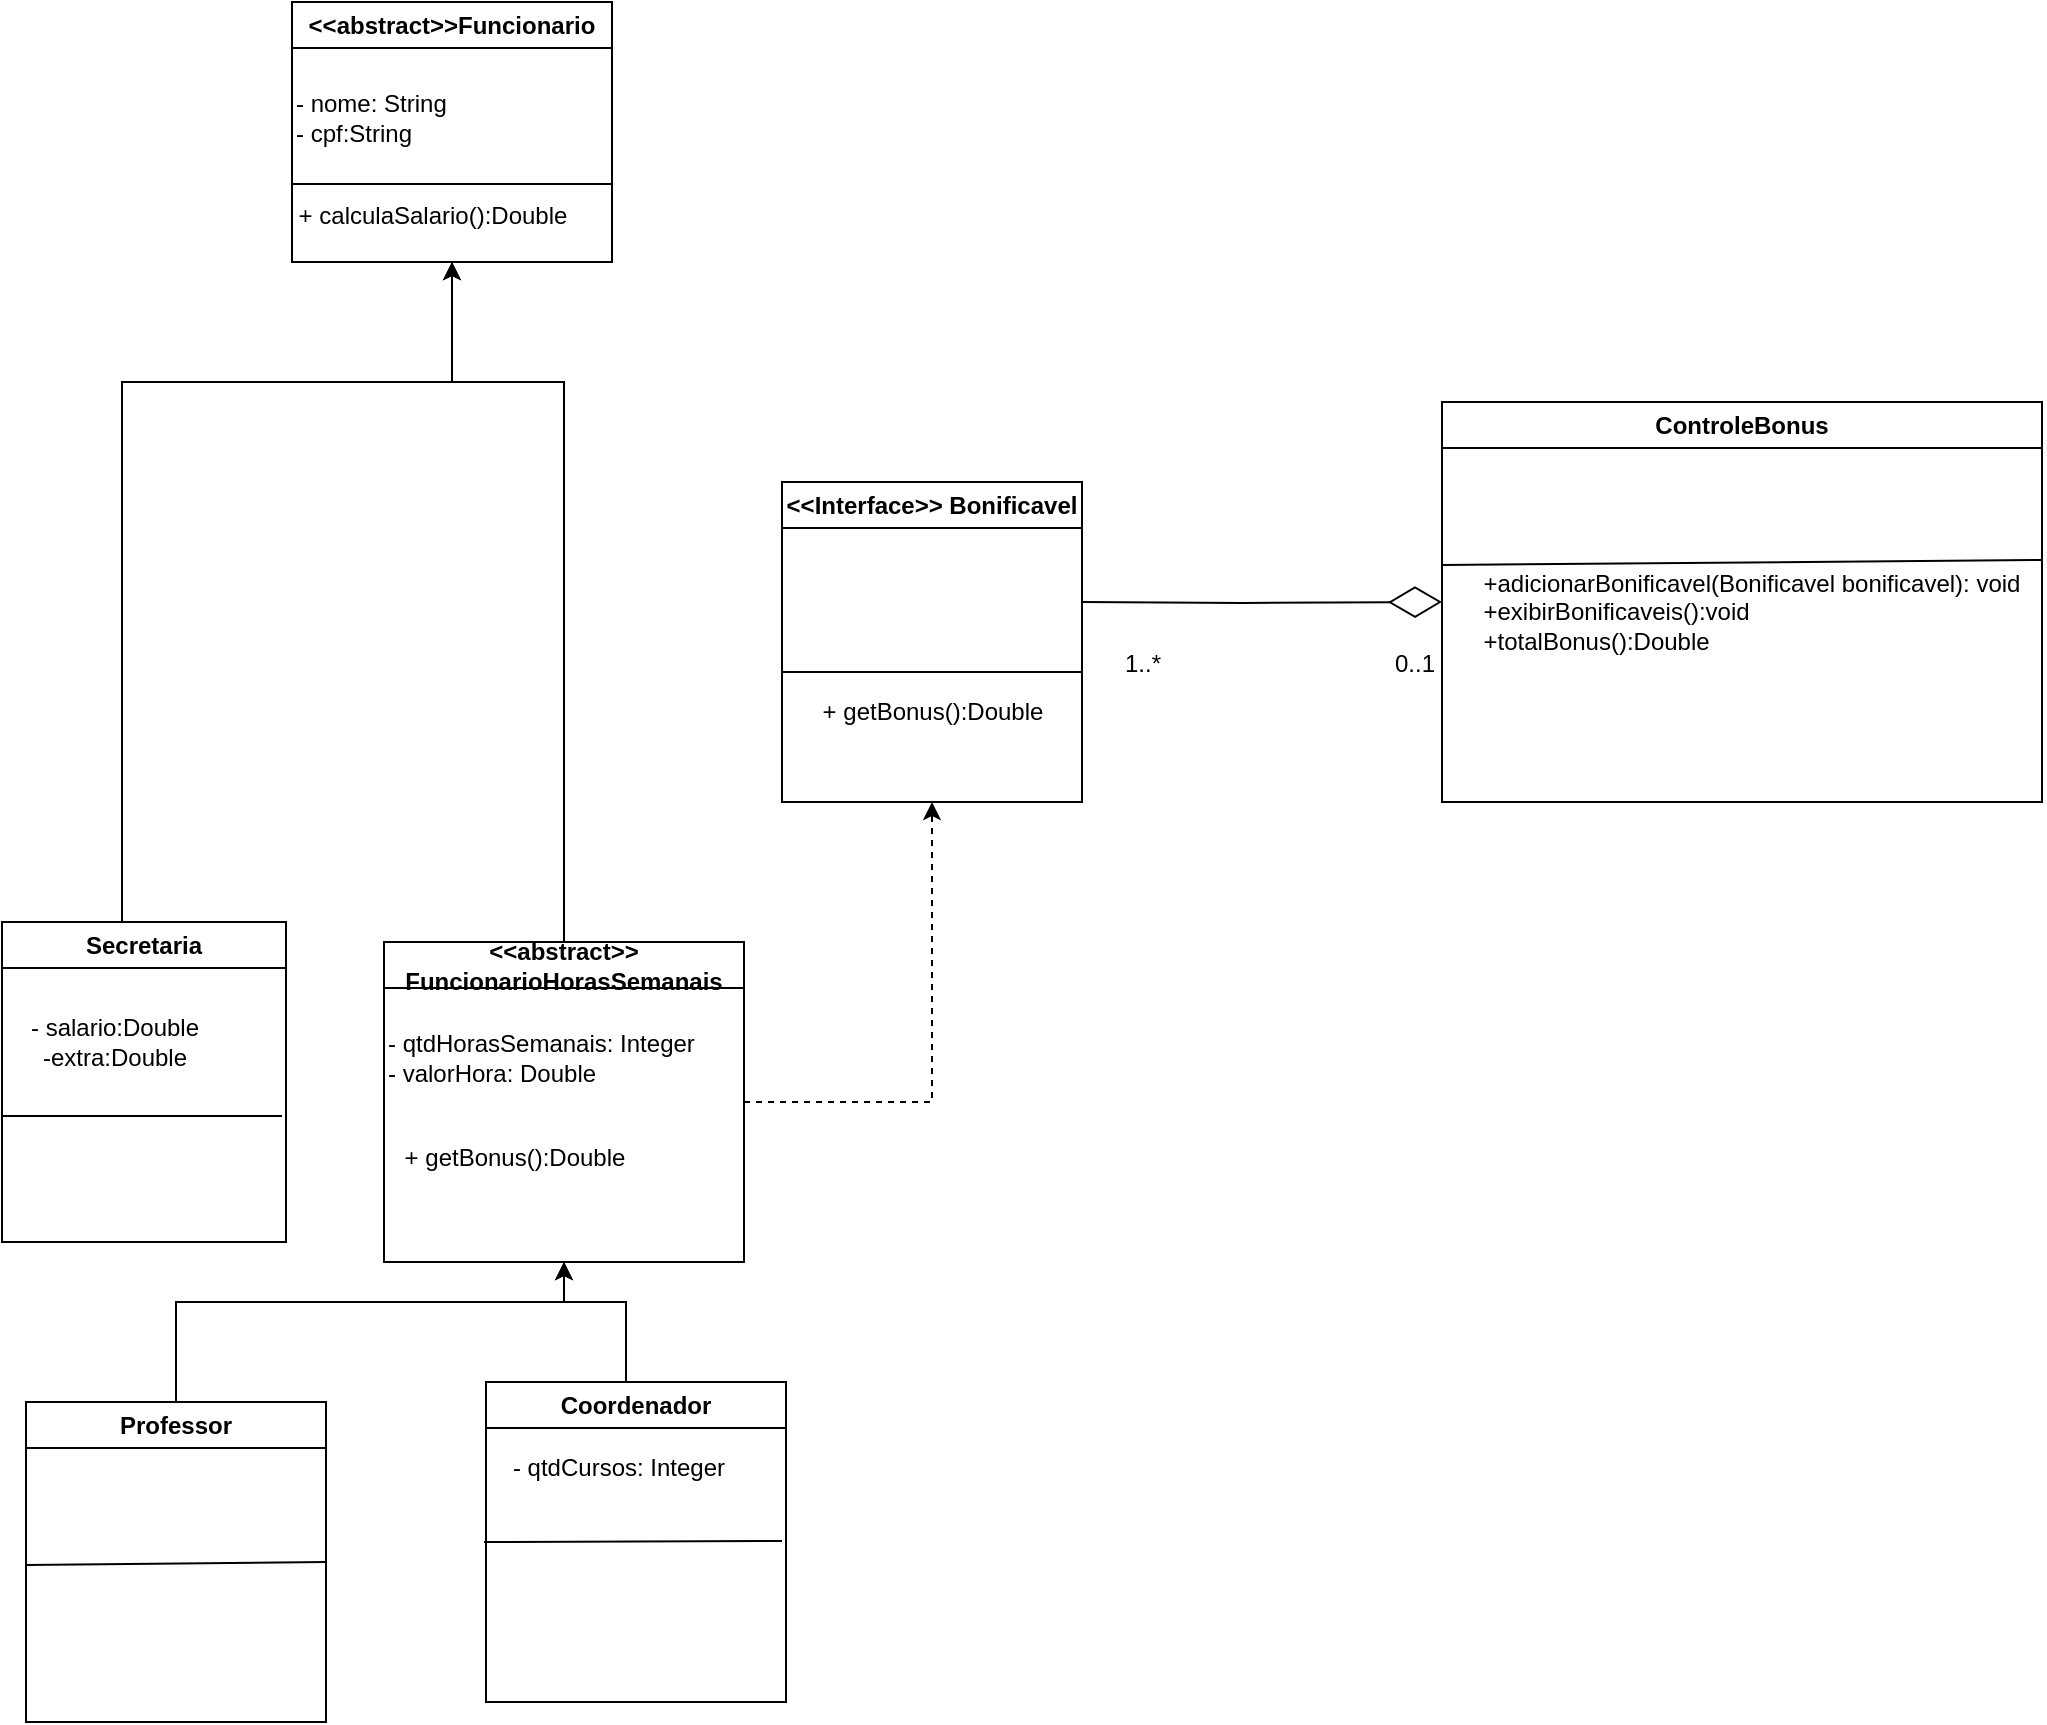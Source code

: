 <mxfile version="22.1.3" type="google">
  <diagram name="Página-1" id="zQdl2e06OpSuAtHp2elC">
    <mxGraphModel grid="1" page="1" gridSize="10" guides="1" tooltips="1" connect="1" arrows="1" fold="1" pageScale="1" pageWidth="827" pageHeight="1169" math="0" shadow="0">
      <root>
        <mxCell id="0" />
        <mxCell id="1" parent="0" />
        <mxCell id="QJzZoRpQikAPdqT0NtZf-1" value="&amp;lt;&amp;lt;abstract&amp;gt;&amp;gt;Funcionario" style="swimlane;whiteSpace=wrap;html=1;startSize=23;" vertex="1" parent="1">
          <mxGeometry x="505" y="80" width="160" height="130" as="geometry" />
        </mxCell>
        <mxCell id="QJzZoRpQikAPdqT0NtZf-7" value="- nome: String&lt;br&gt;- cpf:String&lt;br&gt;" style="text;html=1;align=left;verticalAlign=middle;resizable=0;points=[];autosize=1;strokeColor=none;fillColor=none;" vertex="1" parent="QJzZoRpQikAPdqT0NtZf-1">
          <mxGeometry y="38" width="100" height="40" as="geometry" />
        </mxCell>
        <mxCell id="QJzZoRpQikAPdqT0NtZf-9" value="" style="endArrow=none;html=1;rounded=0;" edge="1" parent="QJzZoRpQikAPdqT0NtZf-1">
          <mxGeometry width="50" height="50" relative="1" as="geometry">
            <mxPoint y="91" as="sourcePoint" />
            <mxPoint x="160" y="91" as="targetPoint" />
          </mxGeometry>
        </mxCell>
        <mxCell id="QJzZoRpQikAPdqT0NtZf-10" value="+ calculaSalario():Double" style="text;html=1;align=center;verticalAlign=middle;resizable=0;points=[];autosize=1;strokeColor=none;fillColor=none;" vertex="1" parent="QJzZoRpQikAPdqT0NtZf-1">
          <mxGeometry x="-10" y="92" width="160" height="30" as="geometry" />
        </mxCell>
        <mxCell id="QJzZoRpQikAPdqT0NtZf-12" style="edgeStyle=orthogonalEdgeStyle;rounded=0;orthogonalLoop=1;jettySize=auto;html=1;entryX=0.5;entryY=1;entryDx=0;entryDy=0;endArrow=classic;endFill=1;" edge="1" parent="1" source="QJzZoRpQikAPdqT0NtZf-3" target="QJzZoRpQikAPdqT0NtZf-1">
          <mxGeometry relative="1" as="geometry">
            <Array as="points">
              <mxPoint x="420" y="270" />
              <mxPoint x="585" y="270" />
            </Array>
          </mxGeometry>
        </mxCell>
        <mxCell id="QJzZoRpQikAPdqT0NtZf-3" value="Secretaria" style="swimlane;whiteSpace=wrap;html=1;startSize=23;" vertex="1" parent="1">
          <mxGeometry x="360" y="540" width="142" height="160" as="geometry" />
        </mxCell>
        <mxCell id="dpGfHK6EMPBMvDQxX8k0-2" style="edgeStyle=orthogonalEdgeStyle;rounded=0;orthogonalLoop=1;jettySize=auto;html=1;entryX=0.5;entryY=1;entryDx=0;entryDy=0;" edge="1" parent="1" source="QJzZoRpQikAPdqT0NtZf-4" target="QJzZoRpQikAPdqT0NtZf-29">
          <mxGeometry relative="1" as="geometry">
            <Array as="points">
              <mxPoint x="447" y="730" />
              <mxPoint x="641" y="730" />
            </Array>
          </mxGeometry>
        </mxCell>
        <mxCell id="QJzZoRpQikAPdqT0NtZf-4" value="Professor" style="swimlane;whiteSpace=wrap;html=1;startSize=23;" vertex="1" parent="1">
          <mxGeometry x="372" y="780" width="150" height="160" as="geometry" />
        </mxCell>
        <mxCell id="QJzZoRpQikAPdqT0NtZf-40" value="" style="endArrow=none;html=1;rounded=0;" edge="1" parent="QJzZoRpQikAPdqT0NtZf-4">
          <mxGeometry width="50" height="50" relative="1" as="geometry">
            <mxPoint y="81.5" as="sourcePoint" />
            <mxPoint x="150" y="80" as="targetPoint" />
          </mxGeometry>
        </mxCell>
        <mxCell id="QJzZoRpQikAPdqT0NtZf-36" style="edgeStyle=orthogonalEdgeStyle;rounded=0;orthogonalLoop=1;jettySize=auto;html=1;entryX=0.5;entryY=1;entryDx=0;entryDy=0;" edge="1" parent="1" source="QJzZoRpQikAPdqT0NtZf-5" target="QJzZoRpQikAPdqT0NtZf-29">
          <mxGeometry relative="1" as="geometry">
            <Array as="points">
              <mxPoint x="672" y="730" />
              <mxPoint x="641" y="730" />
            </Array>
          </mxGeometry>
        </mxCell>
        <mxCell id="QJzZoRpQikAPdqT0NtZf-5" value="Coordenador" style="swimlane;whiteSpace=wrap;html=1;startSize=23;" vertex="1" parent="1">
          <mxGeometry x="602" y="770" width="150" height="160" as="geometry" />
        </mxCell>
        <mxCell id="QJzZoRpQikAPdqT0NtZf-39" value="" style="endArrow=none;html=1;rounded=0;" edge="1" parent="QJzZoRpQikAPdqT0NtZf-5">
          <mxGeometry width="50" height="50" relative="1" as="geometry">
            <mxPoint x="-1" y="80" as="sourcePoint" />
            <mxPoint x="148" y="79.5" as="targetPoint" />
          </mxGeometry>
        </mxCell>
        <mxCell id="QJzZoRpQikAPdqT0NtZf-18" value="&amp;lt;&amp;lt;Interface&amp;gt;&amp;gt; Bonificavel" style="swimlane;whiteSpace=wrap;html=1;startSize=23;" vertex="1" parent="1">
          <mxGeometry x="750" y="320" width="150" height="160" as="geometry" />
        </mxCell>
        <mxCell id="QJzZoRpQikAPdqT0NtZf-19" value="+ getBonus():Double" style="text;html=1;align=center;verticalAlign=middle;resizable=0;points=[];autosize=1;strokeColor=none;fillColor=none;" vertex="1" parent="QJzZoRpQikAPdqT0NtZf-18">
          <mxGeometry x="10" y="100" width="130" height="30" as="geometry" />
        </mxCell>
        <mxCell id="dpGfHK6EMPBMvDQxX8k0-6" value="" style="endArrow=none;html=1;rounded=0;" edge="1" parent="QJzZoRpQikAPdqT0NtZf-18">
          <mxGeometry width="50" height="50" relative="1" as="geometry">
            <mxPoint y="95" as="sourcePoint" />
            <mxPoint x="150" y="95" as="targetPoint" />
          </mxGeometry>
        </mxCell>
        <mxCell id="QJzZoRpQikAPdqT0NtZf-25" value="- salario:Double&lt;br&gt;-extra:Double" style="text;html=1;align=center;verticalAlign=middle;resizable=0;points=[];autosize=1;strokeColor=none;fillColor=none;" vertex="1" parent="1">
          <mxGeometry x="361" y="580" width="110" height="40" as="geometry" />
        </mxCell>
        <mxCell id="QJzZoRpQikAPdqT0NtZf-34" style="edgeStyle=orthogonalEdgeStyle;rounded=0;orthogonalLoop=1;jettySize=auto;html=1;entryX=0.5;entryY=1;entryDx=0;entryDy=0;" edge="1" parent="1" source="QJzZoRpQikAPdqT0NtZf-29" target="QJzZoRpQikAPdqT0NtZf-1">
          <mxGeometry relative="1" as="geometry">
            <Array as="points">
              <mxPoint x="641" y="270" />
              <mxPoint x="585" y="270" />
            </Array>
          </mxGeometry>
        </mxCell>
        <mxCell id="dpGfHK6EMPBMvDQxX8k0-5" style="edgeStyle=orthogonalEdgeStyle;rounded=0;orthogonalLoop=1;jettySize=auto;html=1;entryX=0.5;entryY=1;entryDx=0;entryDy=0;dashed=1;" edge="1" parent="1" source="QJzZoRpQikAPdqT0NtZf-29" target="QJzZoRpQikAPdqT0NtZf-18">
          <mxGeometry relative="1" as="geometry" />
        </mxCell>
        <mxCell id="QJzZoRpQikAPdqT0NtZf-29" value="&amp;lt;&amp;lt;abstract&amp;gt;&amp;gt;&lt;br&gt;FuncionarioHorasSemanais" style="swimlane;whiteSpace=wrap;html=1;startSize=23;" vertex="1" parent="1">
          <mxGeometry x="551" y="550" width="180" height="160" as="geometry" />
        </mxCell>
        <mxCell id="QJzZoRpQikAPdqT0NtZf-30" value="- qtdHorasSemanais: Integer&lt;br&gt;- valorHora: Double" style="text;html=1;align=left;verticalAlign=middle;resizable=0;points=[];autosize=1;strokeColor=none;fillColor=none;" vertex="1" parent="QJzZoRpQikAPdqT0NtZf-29">
          <mxGeometry y="38" width="180" height="40" as="geometry" />
        </mxCell>
        <mxCell id="QJzZoRpQikAPdqT0NtZf-33" value="+ getBonus():Double" style="text;html=1;align=center;verticalAlign=middle;resizable=0;points=[];autosize=1;strokeColor=none;fillColor=none;" vertex="1" parent="QJzZoRpQikAPdqT0NtZf-29">
          <mxGeometry y="93" width="130" height="30" as="geometry" />
        </mxCell>
        <mxCell id="QJzZoRpQikAPdqT0NtZf-37" value="- qtdCursos: Integer" style="text;html=1;align=center;verticalAlign=middle;resizable=0;points=[];autosize=1;strokeColor=none;fillColor=none;" vertex="1" parent="1">
          <mxGeometry x="603" y="798" width="130" height="30" as="geometry" />
        </mxCell>
        <mxCell id="QJzZoRpQikAPdqT0NtZf-38" value="" style="endArrow=none;html=1;rounded=0;" edge="1" parent="1">
          <mxGeometry width="50" height="50" relative="1" as="geometry">
            <mxPoint x="360" y="637" as="sourcePoint" />
            <mxPoint x="500" y="637" as="targetPoint" />
          </mxGeometry>
        </mxCell>
        <mxCell id="QJzZoRpQikAPdqT0NtZf-42" value="ControleBonus" style="swimlane;whiteSpace=wrap;html=1;startSize=23;" vertex="1" parent="1">
          <mxGeometry x="1080" y="280" width="300" height="200" as="geometry" />
        </mxCell>
        <mxCell id="QJzZoRpQikAPdqT0NtZf-43" value="" style="endArrow=none;html=1;rounded=0;" edge="1" parent="QJzZoRpQikAPdqT0NtZf-42">
          <mxGeometry width="50" height="50" relative="1" as="geometry">
            <mxPoint y="81.5" as="sourcePoint" />
            <mxPoint x="300" y="79" as="targetPoint" />
          </mxGeometry>
        </mxCell>
        <mxCell id="dpGfHK6EMPBMvDQxX8k0-1" value="&lt;div style=&quot;text-align: left;&quot;&gt;&lt;span style=&quot;background-color: initial;&quot;&gt;+adicionarBonificavel(Bonificavel bonificavel): void&lt;/span&gt;&lt;/div&gt;&lt;div style=&quot;text-align: left;&quot;&gt;&lt;span style=&quot;background-color: initial;&quot;&gt;+exibirBonificaveis():void&lt;/span&gt;&lt;/div&gt;&lt;div style=&quot;text-align: left;&quot;&gt;&lt;span style=&quot;background-color: initial;&quot;&gt;+totalBonus():Double&lt;/span&gt;&lt;/div&gt;" style="text;html=1;strokeColor=none;fillColor=none;align=center;verticalAlign=middle;whiteSpace=wrap;rounded=0;" vertex="1" parent="QJzZoRpQikAPdqT0NtZf-42">
          <mxGeometry x="10" y="90" width="290" height="30" as="geometry" />
        </mxCell>
        <mxCell id="QJzZoRpQikAPdqT0NtZf-45" value="0..1" style="text;html=1;align=center;verticalAlign=middle;resizable=0;points=[];autosize=1;strokeColor=none;fillColor=none;" vertex="1" parent="QJzZoRpQikAPdqT0NtZf-42">
          <mxGeometry x="-34" y="116" width="40" height="30" as="geometry" />
        </mxCell>
        <mxCell id="QJzZoRpQikAPdqT0NtZf-46" value="1..*" style="text;html=1;align=center;verticalAlign=middle;resizable=0;points=[];autosize=1;strokeColor=none;fillColor=none;" vertex="1" parent="1">
          <mxGeometry x="910" y="396" width="40" height="30" as="geometry" />
        </mxCell>
        <mxCell id="QJzZoRpQikAPdqT0NtZf-44" style="edgeStyle=orthogonalEdgeStyle;rounded=0;orthogonalLoop=1;jettySize=auto;html=1;endArrow=diamondThin;endFill=0;endSize=24;entryX=0;entryY=0.5;entryDx=0;entryDy=0;" edge="1" parent="1" target="QJzZoRpQikAPdqT0NtZf-42">
          <mxGeometry relative="1" as="geometry">
            <mxPoint x="1120" y="379.41" as="targetPoint" />
            <mxPoint x="900" y="380" as="sourcePoint" />
          </mxGeometry>
        </mxCell>
      </root>
    </mxGraphModel>
  </diagram>
</mxfile>
